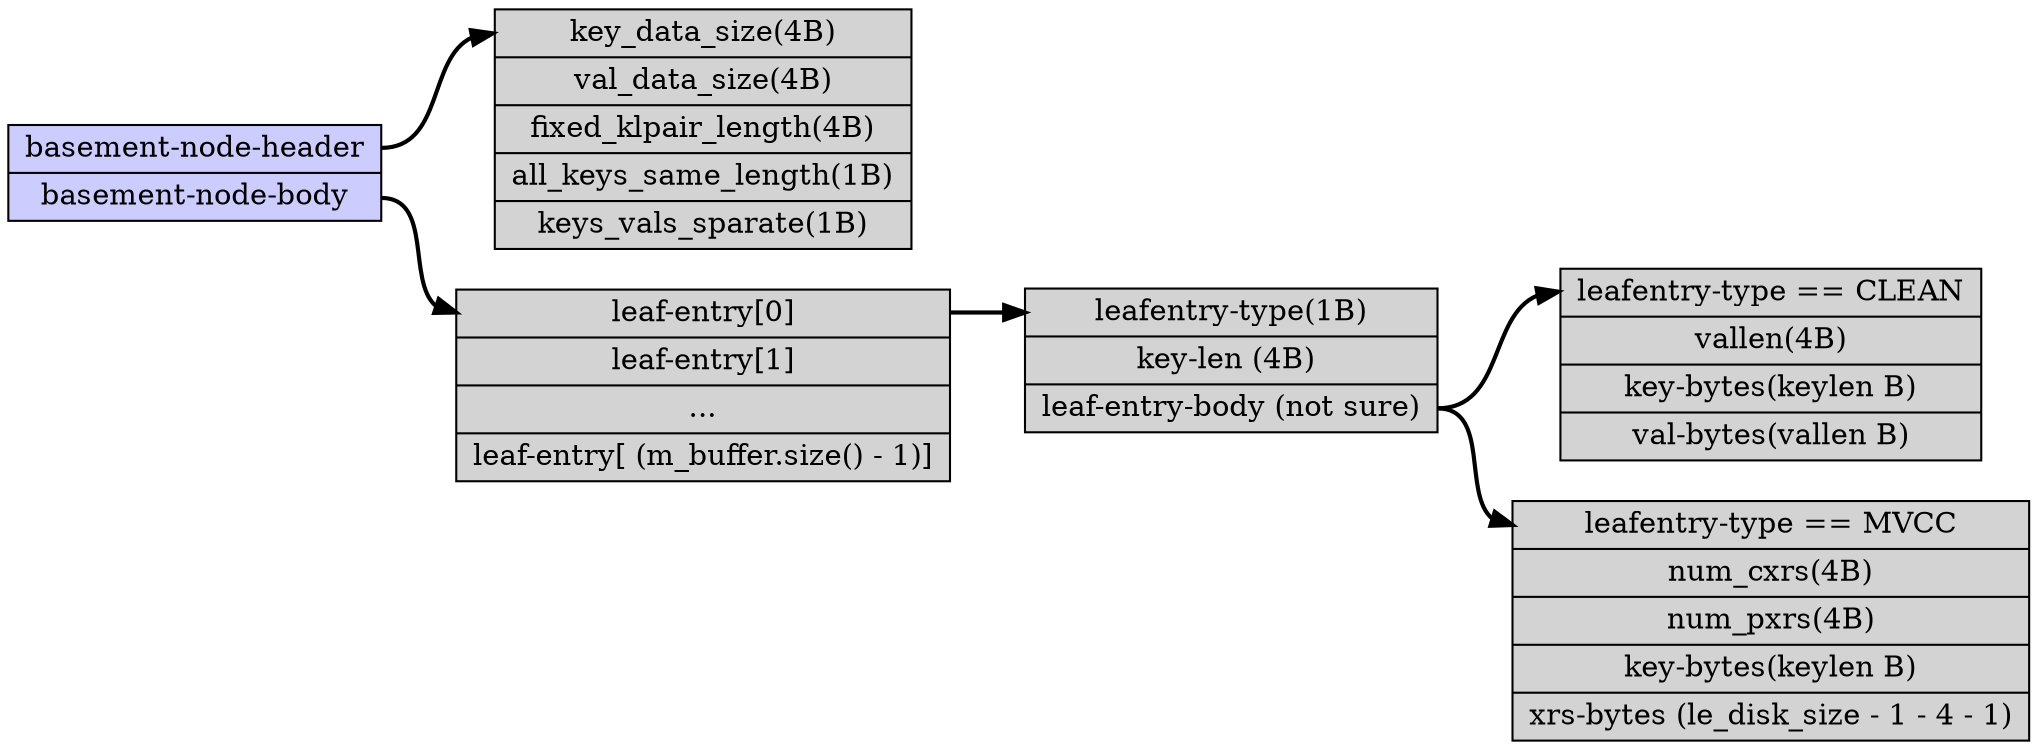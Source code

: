 digraph bndata{
	rankdir = LR ; 
	node [shape = record, style =filled];   
	edge [style = bold]; 

	bn_header [label = "<header> key_data_size(4B) | \
					  val_data_size(4B) | \
					  fixed_klpair_length(4B) | \
					  all_keys_same_length(1B) | \
					  keys_vals_sparate(1B)"];


	bn_leaf_entry_list [label = "<header> leaf-entry[0] | \
								 leaf-entry[1] | 
								 ... | 
								 leaf-entry[ (m_buffer.size() - 1)]"];


	leafentry [label = "<header> leafentry-type(1B) | \ 
						key-len (4B) | 
						<body> leaf-entry-body (not sure)"]; 

	leaf_entry_body_clean [label = "<header> leafentry-type == CLEAN | 
							       vallen(4B) | 
							       key-bytes(keylen B) | 
							       val-bytes(vallen B)"]

	leaf_entry_body_mvcc [label = "<header> leafentry-type == MVCC | 
							       num_cxrs(4B) | 
							       num_pxrs(4B) | 
							       key-bytes(keylen B) | 
							       xrs-bytes (le_disk_size - 1 - 4 - 1)"]


	wbuf [label = "<header> basement-node-header|<body> basement-node-body", fillcolor="#CCCCFF"]; 

	wbuf:header -> bn_header:header;
	wbuf:body -> bn_leaf_entry_list:header;
	bn_leaf_entry_list:header -> leafentry:header; 

	leafentry:body -> leaf_entry_body_clean:header; 
	leafentry:body -> leaf_entry_body_mvcc:header;
}